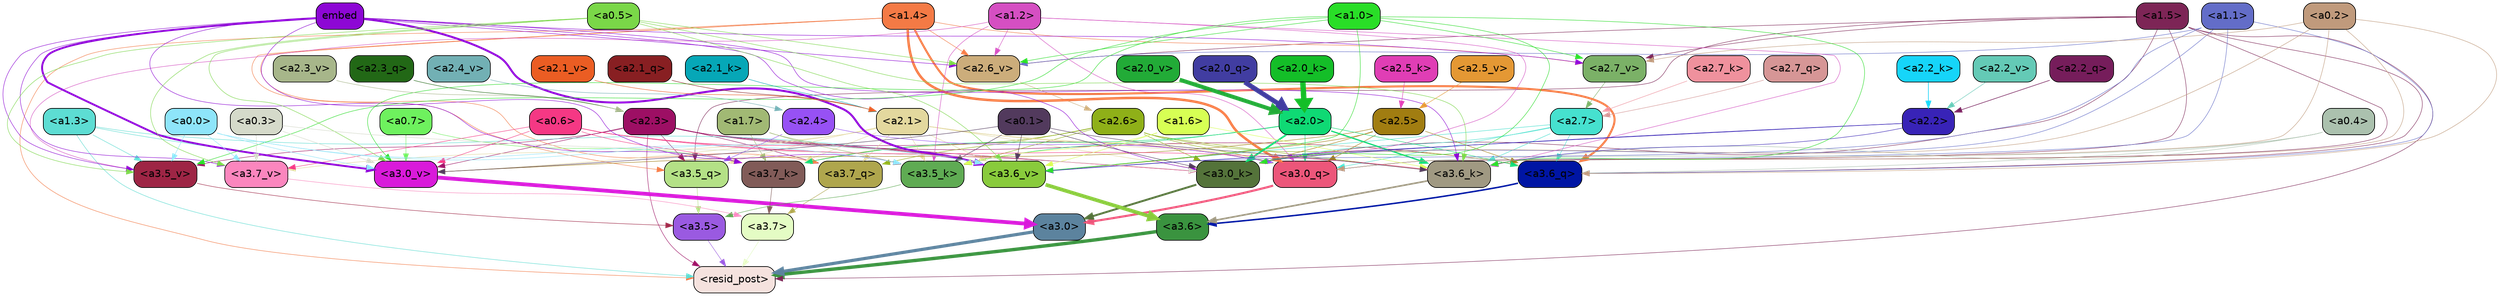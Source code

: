 strict digraph "" {
	graph [bgcolor=transparent,
		layout=dot,
		overlap=false,
		splines=true
	];
	"<a3.7>"	[color=black,
		fillcolor="#e4fcc4",
		fontname=Helvetica,
		shape=box,
		style="filled, rounded"];
	"<resid_post>"	[color=black,
		fillcolor="#f5e2de",
		fontname=Helvetica,
		shape=box,
		style="filled, rounded"];
	"<a3.7>" -> "<resid_post>"	[color="#e4fcc4",
		penwidth=0.6239100098609924];
	"<a3.6>"	[color=black,
		fillcolor="#3a933f",
		fontname=Helvetica,
		shape=box,
		style="filled, rounded"];
	"<a3.6>" -> "<resid_post>"	[color="#3a933f",
		penwidth=4.569062113761902];
	"<a3.5>"	[color=black,
		fillcolor="#9a5ae1",
		fontname=Helvetica,
		shape=box,
		style="filled, rounded"];
	"<a3.5>" -> "<resid_post>"	[color="#9a5ae1",
		penwidth=0.6];
	"<a3.0>"	[color=black,
		fillcolor="#5c839e",
		fontname=Helvetica,
		shape=box,
		style="filled, rounded"];
	"<a3.0>" -> "<resid_post>"	[color="#5c839e",
		penwidth=4.283544182777405];
	"<a2.3>"	[color=black,
		fillcolor="#9d0f64",
		fontname=Helvetica,
		shape=box,
		style="filled, rounded"];
	"<a2.3>" -> "<resid_post>"	[color="#9d0f64",
		penwidth=0.6];
	"<a3.7_q>"	[color=black,
		fillcolor="#afa64d",
		fontname=Helvetica,
		shape=box,
		style="filled, rounded"];
	"<a2.3>" -> "<a3.7_q>"	[color="#9d0f64",
		penwidth=0.6];
	"<a3.6_q>"	[color=black,
		fillcolor="#0015a4",
		fontname=Helvetica,
		shape=box,
		style="filled, rounded"];
	"<a2.3>" -> "<a3.6_q>"	[color="#9d0f64",
		penwidth=0.6];
	"<a3.5_q>"	[color=black,
		fillcolor="#b4e186",
		fontname=Helvetica,
		shape=box,
		style="filled, rounded"];
	"<a2.3>" -> "<a3.5_q>"	[color="#9d0f64",
		penwidth=0.6];
	"<a3.0_q>"	[color=black,
		fillcolor="#ec567a",
		fontname=Helvetica,
		shape=box,
		style="filled, rounded"];
	"<a2.3>" -> "<a3.0_q>"	[color="#9d0f64",
		penwidth=0.6];
	"<a3.0_k>"	[color=black,
		fillcolor="#54733a",
		fontname=Helvetica,
		shape=box,
		style="filled, rounded"];
	"<a2.3>" -> "<a3.0_k>"	[color="#9d0f64",
		penwidth=0.6];
	"<a3.6_v>"	[color=black,
		fillcolor="#89cb3c",
		fontname=Helvetica,
		shape=box,
		style="filled, rounded"];
	"<a2.3>" -> "<a3.6_v>"	[color="#9d0f64",
		penwidth=0.6];
	"<a3.5_v>"	[color=black,
		fillcolor="#9e2545",
		fontname=Helvetica,
		shape=box,
		style="filled, rounded"];
	"<a2.3>" -> "<a3.5_v>"	[color="#9d0f64",
		penwidth=0.6];
	"<a3.0_v>"	[color=black,
		fillcolor="#d91ada",
		fontname=Helvetica,
		shape=box,
		style="filled, rounded"];
	"<a2.3>" -> "<a3.0_v>"	[color="#9d0f64",
		penwidth=0.6];
	"<a1.5>"	[color=black,
		fillcolor="#7d2556",
		fontname=Helvetica,
		shape=box,
		style="filled, rounded"];
	"<a1.5>" -> "<resid_post>"	[color="#7d2556",
		penwidth=0.6];
	"<a1.5>" -> "<a3.6_q>"	[color="#7d2556",
		penwidth=0.6];
	"<a1.5>" -> "<a3.5_q>"	[color="#7d2556",
		penwidth=0.6];
	"<a1.5>" -> "<a3.0_q>"	[color="#7d2556",
		penwidth=0.6];
	"<a3.6_k>"	[color=black,
		fillcolor="#a09982",
		fontname=Helvetica,
		shape=box,
		style="filled, rounded"];
	"<a1.5>" -> "<a3.6_k>"	[color="#7d2556",
		penwidth=0.6];
	"<a1.5>" -> "<a3.0_k>"	[color="#7d2556",
		penwidth=0.6];
	"<a2.7_v>"	[color=black,
		fillcolor="#7bb167",
		fontname=Helvetica,
		shape=box,
		style="filled, rounded"];
	"<a1.5>" -> "<a2.7_v>"	[color="#7d2556",
		penwidth=0.6];
	"<a2.6_v>"	[color=black,
		fillcolor="#ccad7b",
		fontname=Helvetica,
		shape=box,
		style="filled, rounded"];
	"<a1.5>" -> "<a2.6_v>"	[color="#7d2556",
		penwidth=0.6];
	"<a1.4>"	[color=black,
		fillcolor="#f47a45",
		fontname=Helvetica,
		shape=box,
		style="filled, rounded"];
	"<a1.4>" -> "<resid_post>"	[color="#f47a45",
		penwidth=0.6];
	"<a1.4>" -> "<a3.7_q>"	[color="#f47a45",
		penwidth=0.6];
	"<a1.4>" -> "<a3.6_q>"	[color="#f47a45",
		penwidth=2.7536282539367676];
	"<a1.4>" -> "<a3.5_q>"	[color="#f47a45",
		penwidth=0.6];
	"<a1.4>" -> "<a3.0_q>"	[color="#f47a45",
		penwidth=3.3369133472442627];
	"<a1.4>" -> "<a2.7_v>"	[color="#f47a45",
		penwidth=0.6];
	"<a1.4>" -> "<a2.6_v>"	[color="#f47a45",
		penwidth=0.6];
	"<a1.3>"	[color=black,
		fillcolor="#5dddd3",
		fontname=Helvetica,
		shape=box,
		style="filled, rounded"];
	"<a1.3>" -> "<resid_post>"	[color="#5dddd3",
		penwidth=0.6];
	"<a1.3>" -> "<a3.6_v>"	[color="#5dddd3",
		penwidth=0.6];
	"<a1.3>" -> "<a3.5_v>"	[color="#5dddd3",
		penwidth=0.6];
	"<a1.3>" -> "<a3.0_v>"	[color="#5dddd3",
		penwidth=0.6];
	"<a3.7_q>" -> "<a3.7>"	[color="#afa64d",
		penwidth=0.6];
	"<a3.6_q>" -> "<a3.6>"	[color="#0015a4",
		penwidth=2.0344843566417694];
	"<a3.5_q>" -> "<a3.5>"	[color="#b4e186",
		penwidth=0.6];
	"<a3.0_q>" -> "<a3.0>"	[color="#ec567a",
		penwidth=2.863015294075012];
	"<a3.7_k>"	[color=black,
		fillcolor="#815b58",
		fontname=Helvetica,
		shape=box,
		style="filled, rounded"];
	"<a3.7_k>" -> "<a3.7>"	[color="#815b58",
		penwidth=0.6];
	"<a3.6_k>" -> "<a3.6>"	[color="#a09982",
		penwidth=2.1770318150520325];
	"<a3.5_k>"	[color=black,
		fillcolor="#5fab53",
		fontname=Helvetica,
		shape=box,
		style="filled, rounded"];
	"<a3.5_k>" -> "<a3.5>"	[color="#5fab53",
		penwidth=0.6];
	"<a3.0_k>" -> "<a3.0>"	[color="#54733a",
		penwidth=2.6323853135108948];
	"<a3.7_v>"	[color=black,
		fillcolor="#fb86be",
		fontname=Helvetica,
		shape=box,
		style="filled, rounded"];
	"<a3.7_v>" -> "<a3.7>"	[color="#fb86be",
		penwidth=0.6];
	"<a3.6_v>" -> "<a3.6>"	[color="#89cb3c",
		penwidth=4.972373723983765];
	"<a3.5_v>" -> "<a3.5>"	[color="#9e2545",
		penwidth=0.6];
	"<a3.0_v>" -> "<a3.0>"	[color="#d91ada",
		penwidth=5.1638524532318115];
	"<a2.6>"	[color=black,
		fillcolor="#8fb018",
		fontname=Helvetica,
		shape=box,
		style="filled, rounded"];
	"<a2.6>" -> "<a3.7_q>"	[color="#8fb018",
		penwidth=0.6];
	"<a2.6>" -> "<a3.6_q>"	[color="#8fb018",
		penwidth=0.6];
	"<a2.6>" -> "<a3.0_q>"	[color="#8fb018",
		penwidth=0.6];
	"<a2.6>" -> "<a3.7_k>"	[color="#8fb018",
		penwidth=0.6];
	"<a2.6>" -> "<a3.6_k>"	[color="#8fb018",
		penwidth=0.6];
	"<a2.6>" -> "<a3.5_k>"	[color="#8fb018",
		penwidth=0.6];
	"<a2.6>" -> "<a3.0_k>"	[color="#8fb018",
		penwidth=0.6];
	"<a2.1>"	[color=black,
		fillcolor="#e3d89e",
		fontname=Helvetica,
		shape=box,
		style="filled, rounded"];
	"<a2.1>" -> "<a3.7_q>"	[color="#e3d89e",
		penwidth=0.6];
	"<a2.1>" -> "<a3.6_q>"	[color="#e3d89e",
		penwidth=0.6];
	"<a2.1>" -> "<a3.5_q>"	[color="#e3d89e",
		penwidth=0.6];
	"<a2.1>" -> "<a3.0_q>"	[color="#e3d89e",
		penwidth=0.6];
	"<a2.1>" -> "<a3.7_k>"	[color="#e3d89e",
		penwidth=0.6];
	"<a2.1>" -> "<a3.6_k>"	[color="#e3d89e",
		penwidth=0.6];
	"<a2.1>" -> "<a3.5_k>"	[color="#e3d89e",
		penwidth=0.6];
	"<a2.1>" -> "<a3.0_k>"	[color="#e3d89e",
		penwidth=0.6];
	"<a2.1>" -> "<a3.7_v>"	[color="#e3d89e",
		penwidth=0.6];
	"<a2.1>" -> "<a3.6_v>"	[color="#e3d89e",
		penwidth=0.6];
	"<a2.1>" -> "<a3.0_v>"	[color="#e3d89e",
		penwidth=0.6];
	"<a2.7>"	[color=black,
		fillcolor="#46e1cf",
		fontname=Helvetica,
		shape=box,
		style="filled, rounded"];
	"<a2.7>" -> "<a3.6_q>"	[color="#46e1cf",
		penwidth=0.6];
	"<a2.7>" -> "<a3.0_q>"	[color="#46e1cf",
		penwidth=0.6];
	"<a2.7>" -> "<a3.6_k>"	[color="#46e1cf",
		penwidth=0.6];
	"<a2.7>" -> "<a3.0_k>"	[color="#46e1cf",
		penwidth=0.6];
	"<a2.7>" -> "<a3.6_v>"	[color="#46e1cf",
		penwidth=0.6];
	"<a2.5>"	[color=black,
		fillcolor="#a17d11",
		fontname=Helvetica,
		shape=box,
		style="filled, rounded"];
	"<a2.5>" -> "<a3.6_q>"	[color="#a17d11",
		penwidth=0.6];
	"<a2.5>" -> "<a3.0_q>"	[color="#a17d11",
		penwidth=0.6];
	"<a2.5>" -> "<a3.0_k>"	[color="#a17d11",
		penwidth=0.6];
	"<a2.5>" -> "<a3.6_v>"	[color="#a17d11",
		penwidth=0.6];
	"<a2.5>" -> "<a3.0_v>"	[color="#a17d11",
		penwidth=0.6];
	"<a2.0>"	[color=black,
		fillcolor="#0fd974",
		fontname=Helvetica,
		shape=box,
		style="filled, rounded"];
	"<a2.0>" -> "<a3.6_q>"	[color="#0fd974",
		penwidth=0.6];
	"<a2.0>" -> "<a3.0_q>"	[color="#0fd974",
		penwidth=0.6];
	"<a2.0>" -> "<a3.7_k>"	[color="#0fd974",
		penwidth=0.6];
	"<a2.0>" -> "<a3.6_k>"	[color="#0fd974",
		penwidth=1.7047871947288513];
	"<a2.0>" -> "<a3.5_k>"	[color="#0fd974",
		penwidth=0.6];
	"<a2.0>" -> "<a3.0_k>"	[color="#0fd974",
		penwidth=2.239806979894638];
	"<a1.1>"	[color=black,
		fillcolor="#636dc8",
		fontname=Helvetica,
		shape=box,
		style="filled, rounded"];
	"<a1.1>" -> "<a3.6_q>"	[color="#636dc8",
		penwidth=0.6];
	"<a1.1>" -> "<a3.0_q>"	[color="#636dc8",
		penwidth=0.6];
	"<a1.1>" -> "<a3.0_k>"	[color="#636dc8",
		penwidth=0.6];
	"<a1.1>" -> "<a3.6_v>"	[color="#636dc8",
		penwidth=0.6];
	"<a1.1>" -> "<a2.6_v>"	[color="#636dc8",
		penwidth=0.6];
	"<a0.4>"	[color=black,
		fillcolor="#abc1ae",
		fontname=Helvetica,
		shape=box,
		style="filled, rounded"];
	"<a0.4>" -> "<a3.6_q>"	[color="#abc1ae",
		penwidth=0.6];
	"<a0.4>" -> "<a3.0_q>"	[color="#abc1ae",
		penwidth=0.6];
	"<a0.4>" -> "<a3.6_k>"	[color="#abc1ae",
		penwidth=0.6];
	"<a0.2>"	[color=black,
		fillcolor="#c09a7c",
		fontname=Helvetica,
		shape=box,
		style="filled, rounded"];
	"<a0.2>" -> "<a3.6_q>"	[color="#c09a7c",
		penwidth=0.6];
	"<a0.2>" -> "<a3.0_q>"	[color="#c09a7c",
		penwidth=0.6];
	"<a0.2>" -> "<a3.6_k>"	[color="#c09a7c",
		penwidth=0.6];
	"<a0.2>" -> "<a3.0_k>"	[color="#c09a7c",
		penwidth=0.6];
	"<a0.2>" -> "<a2.7_v>"	[color="#c09a7c",
		penwidth=0.6];
	"<a2.4>"	[color=black,
		fillcolor="#9751f4",
		fontname=Helvetica,
		shape=box,
		style="filled, rounded"];
	"<a2.4>" -> "<a3.5_q>"	[color="#9751f4",
		penwidth=0.6];
	"<a2.4>" -> "<a3.0_q>"	[color="#9751f4",
		penwidth=0.6];
	"<a1.2>"	[color=black,
		fillcolor="#d54fc2",
		fontname=Helvetica,
		shape=box,
		style="filled, rounded"];
	"<a1.2>" -> "<a3.0_q>"	[color="#d54fc2",
		penwidth=0.6];
	"<a1.2>" -> "<a3.6_k>"	[color="#d54fc2",
		penwidth=0.6];
	"<a1.2>" -> "<a3.5_k>"	[color="#d54fc2",
		penwidth=0.6];
	"<a1.2>" -> "<a3.0_k>"	[color="#d54fc2",
		penwidth=0.6];
	"<a1.2>" -> "<a3.5_v>"	[color="#d54fc2",
		penwidth=0.6];
	"<a1.2>" -> "<a2.6_v>"	[color="#d54fc2",
		penwidth=0.6];
	"<a1.7>"	[color=black,
		fillcolor="#a1b974",
		fontname=Helvetica,
		shape=box,
		style="filled, rounded"];
	"<a1.7>" -> "<a3.7_k>"	[color="#a1b974",
		penwidth=0.6];
	"<a1.7>" -> "<a3.5_k>"	[color="#a1b974",
		penwidth=0.6];
	"<a1.7>" -> "<a3.6_v>"	[color="#a1b974",
		penwidth=0.6];
	"<a0.7>"	[color=black,
		fillcolor="#6ef15e",
		fontname=Helvetica,
		shape=box,
		style="filled, rounded"];
	"<a0.7>" -> "<a3.7_k>"	[color="#6ef15e",
		penwidth=0.6];
	"<a0.7>" -> "<a3.0_v>"	[color="#6ef15e",
		penwidth=0.6];
	"<a0.6>"	[color=black,
		fillcolor="#f53884",
		fontname=Helvetica,
		shape=box,
		style="filled, rounded"];
	"<a0.6>" -> "<a3.7_k>"	[color="#f53884",
		penwidth=0.6];
	"<a0.6>" -> "<a3.6_k>"	[color="#f53884",
		penwidth=0.6];
	"<a0.6>" -> "<a3.0_k>"	[color="#f53884",
		penwidth=0.6];
	"<a0.6>" -> "<a3.7_v>"	[color="#f53884",
		penwidth=0.6];
	"<a0.6>" -> "<a3.6_v>"	[color="#f53884",
		penwidth=0.6];
	"<a0.6>" -> "<a3.0_v>"	[color="#f53884",
		penwidth=0.6];
	embed	[color=black,
		fillcolor="#8d07d5",
		fontname=Helvetica,
		shape=box,
		style="filled, rounded"];
	embed -> "<a3.7_k>"	[color="#8d07d5",
		penwidth=0.6];
	embed -> "<a3.6_k>"	[color="#8d07d5",
		penwidth=0.6];
	embed -> "<a3.5_k>"	[color="#8d07d5",
		penwidth=0.6];
	embed -> "<a3.0_k>"	[color="#8d07d5",
		penwidth=0.6];
	embed -> "<a3.7_v>"	[color="#8d07d5",
		penwidth=0.6];
	embed -> "<a3.6_v>"	[color="#8d07d5",
		penwidth=2.7369276881217957];
	embed -> "<a3.5_v>"	[color="#8d07d5",
		penwidth=0.6];
	embed -> "<a3.0_v>"	[color="#8d07d5",
		penwidth=2.5778204202651978];
	embed -> "<a2.7_v>"	[color="#8d07d5",
		penwidth=0.6];
	embed -> "<a2.6_v>"	[color="#8d07d5",
		penwidth=0.6];
	"<a2.2>"	[color=black,
		fillcolor="#3823b7",
		fontname=Helvetica,
		shape=box,
		style="filled, rounded"];
	"<a2.2>" -> "<a3.6_k>"	[color="#3823b7",
		penwidth=0.6];
	"<a2.2>" -> "<a3.0_k>"	[color="#3823b7",
		penwidth=0.6];
	"<a2.2>" -> "<a3.6_v>"	[color="#3823b7",
		penwidth=0.6];
	"<a1.6>"	[color=black,
		fillcolor="#d7ff54",
		fontname=Helvetica,
		shape=box,
		style="filled, rounded"];
	"<a1.6>" -> "<a3.6_k>"	[color="#d7ff54",
		penwidth=0.6];
	"<a1.6>" -> "<a3.5_k>"	[color="#d7ff54",
		penwidth=0.6];
	"<a1.6>" -> "<a3.6_v>"	[color="#d7ff54",
		penwidth=0.6];
	"<a1.0>"	[color=black,
		fillcolor="#29de27",
		fontname=Helvetica,
		shape=box,
		style="filled, rounded"];
	"<a1.0>" -> "<a3.6_k>"	[color="#29de27",
		penwidth=0.6];
	"<a1.0>" -> "<a3.0_k>"	[color="#29de27",
		penwidth=0.6];
	"<a1.0>" -> "<a3.6_v>"	[color="#29de27",
		penwidth=0.6];
	"<a1.0>" -> "<a3.5_v>"	[color="#29de27",
		penwidth=0.6];
	"<a1.0>" -> "<a3.0_v>"	[color="#29de27",
		penwidth=0.6];
	"<a1.0>" -> "<a2.7_v>"	[color="#29de27",
		penwidth=0.6];
	"<a1.0>" -> "<a2.6_v>"	[color="#29de27",
		penwidth=0.6];
	"<a0.5>"	[color=black,
		fillcolor="#7ad748",
		fontname=Helvetica,
		shape=box,
		style="filled, rounded"];
	"<a0.5>" -> "<a3.6_k>"	[color="#7ad748",
		penwidth=0.6];
	"<a0.5>" -> "<a3.7_v>"	[color="#7ad748",
		penwidth=0.6];
	"<a0.5>" -> "<a3.6_v>"	[color="#7ad748",
		penwidth=0.6];
	"<a0.5>" -> "<a3.5_v>"	[color="#7ad748",
		penwidth=0.6];
	"<a0.5>" -> "<a3.0_v>"	[color="#7ad748",
		penwidth=0.6];
	"<a0.5>" -> "<a2.6_v>"	[color="#7ad748",
		penwidth=0.6];
	"<a0.1>"	[color=black,
		fillcolor="#523a5d",
		fontname=Helvetica,
		shape=box,
		style="filled, rounded"];
	"<a0.1>" -> "<a3.6_k>"	[color="#523a5d",
		penwidth=0.6];
	"<a0.1>" -> "<a3.5_k>"	[color="#523a5d",
		penwidth=0.6];
	"<a0.1>" -> "<a3.0_k>"	[color="#523a5d",
		penwidth=0.6];
	"<a0.1>" -> "<a3.6_v>"	[color="#523a5d",
		penwidth=0.6];
	"<a0.1>" -> "<a3.0_v>"	[color="#523a5d",
		penwidth=0.6];
	"<a0.0>"	[color=black,
		fillcolor="#8ee5fa",
		fontname=Helvetica,
		shape=box,
		style="filled, rounded"];
	"<a0.0>" -> "<a3.5_k>"	[color="#8ee5fa",
		penwidth=0.6];
	"<a0.0>" -> "<a3.7_v>"	[color="#8ee5fa",
		penwidth=0.6];
	"<a0.0>" -> "<a3.6_v>"	[color="#8ee5fa",
		penwidth=0.6];
	"<a0.0>" -> "<a3.5_v>"	[color="#8ee5fa",
		penwidth=0.6];
	"<a0.0>" -> "<a3.0_v>"	[color="#8ee5fa",
		penwidth=0.6];
	"<a0.3>"	[color=black,
		fillcolor="#d5daca",
		fontname=Helvetica,
		shape=box,
		style="filled, rounded"];
	"<a0.3>" -> "<a3.0_k>"	[color="#d5daca",
		penwidth=0.6];
	"<a0.3>" -> "<a3.7_v>"	[color="#d5daca",
		penwidth=0.6];
	"<a0.3>" -> "<a3.0_v>"	[color="#d5daca",
		penwidth=0.6];
	"<a2.7_q>"	[color=black,
		fillcolor="#d69696",
		fontname=Helvetica,
		shape=box,
		style="filled, rounded"];
	"<a2.7_q>" -> "<a2.7>"	[color="#d69696",
		penwidth=0.6];
	"<a2.3_q>"	[color=black,
		fillcolor="#226816",
		fontname=Helvetica,
		shape=box,
		style="filled, rounded"];
	"<a2.3_q>" -> "<a2.3>"	[color="#226816",
		penwidth=0.6];
	"<a2.2_q>"	[color=black,
		fillcolor="#761d5b",
		fontname=Helvetica,
		shape=box,
		style="filled, rounded"];
	"<a2.2_q>" -> "<a2.2>"	[color="#761d5b",
		penwidth=0.7441773414611816];
	"<a2.1_q>"	[color=black,
		fillcolor="#881f22",
		fontname=Helvetica,
		shape=box,
		style="filled, rounded"];
	"<a2.1_q>" -> "<a2.1>"	[color="#881f22",
		penwidth=0.6];
	"<a2.0_q>"	[color=black,
		fillcolor="#413da1",
		fontname=Helvetica,
		shape=box,
		style="filled, rounded"];
	"<a2.0_q>" -> "<a2.0>"	[color="#413da1",
		penwidth=6.422367453575134];
	"<a2.7_k>"	[color=black,
		fillcolor="#ef919d",
		fontname=Helvetica,
		shape=box,
		style="filled, rounded"];
	"<a2.7_k>" -> "<a2.7>"	[color="#ef919d",
		penwidth=0.6];
	"<a2.5_k>"	[color=black,
		fillcolor="#e03eb5",
		fontname=Helvetica,
		shape=box,
		style="filled, rounded"];
	"<a2.5_k>" -> "<a2.5>"	[color="#e03eb5",
		penwidth=0.6];
	"<a2.2_k>"	[color=black,
		fillcolor="#16d5f9",
		fontname=Helvetica,
		shape=box,
		style="filled, rounded"];
	"<a2.2_k>" -> "<a2.2>"	[color="#16d5f9",
		penwidth=0.8810110092163086];
	"<a2.1_k>"	[color=black,
		fillcolor="#06a7b7",
		fontname=Helvetica,
		shape=box,
		style="filled, rounded"];
	"<a2.1_k>" -> "<a2.1>"	[color="#06a7b7",
		penwidth=0.6];
	"<a2.0_k>"	[color=black,
		fillcolor="#14be28",
		fontname=Helvetica,
		shape=box,
		style="filled, rounded"];
	"<a2.0_k>" -> "<a2.0>"	[color="#14be28",
		penwidth=7.398894429206848];
	"<a2.7_v>" -> "<a2.7>"	[color="#7bb167",
		penwidth=0.6];
	"<a2.6_v>" -> "<a2.6>"	[color="#ccad7b",
		penwidth=0.6];
	"<a2.5_v>"	[color=black,
		fillcolor="#e49834",
		fontname=Helvetica,
		shape=box,
		style="filled, rounded"];
	"<a2.5_v>" -> "<a2.5>"	[color="#e49834",
		penwidth=0.6];
	"<a2.4_v>"	[color=black,
		fillcolor="#72b0b4",
		fontname=Helvetica,
		shape=box,
		style="filled, rounded"];
	"<a2.4_v>" -> "<a2.4>"	[color="#72b0b4",
		penwidth=0.6];
	"<a2.3_v>"	[color=black,
		fillcolor="#a7b68a",
		fontname=Helvetica,
		shape=box,
		style="filled, rounded"];
	"<a2.3_v>" -> "<a2.3>"	[color="#a7b68a",
		penwidth=0.6];
	"<a2.2_v>"	[color=black,
		fillcolor="#64cab6",
		fontname=Helvetica,
		shape=box,
		style="filled, rounded"];
	"<a2.2_v>" -> "<a2.2>"	[color="#64cab6",
		penwidth=0.6];
	"<a2.1_v>"	[color=black,
		fillcolor="#eb5d23",
		fontname=Helvetica,
		shape=box,
		style="filled, rounded"];
	"<a2.1_v>" -> "<a2.1>"	[color="#eb5d23",
		penwidth=0.6];
	"<a2.0_v>"	[color=black,
		fillcolor="#22ab37",
		fontname=Helvetica,
		shape=box,
		style="filled, rounded"];
	"<a2.0_v>" -> "<a2.0>"	[color="#22ab37",
		penwidth=5.395828627049923];
}
